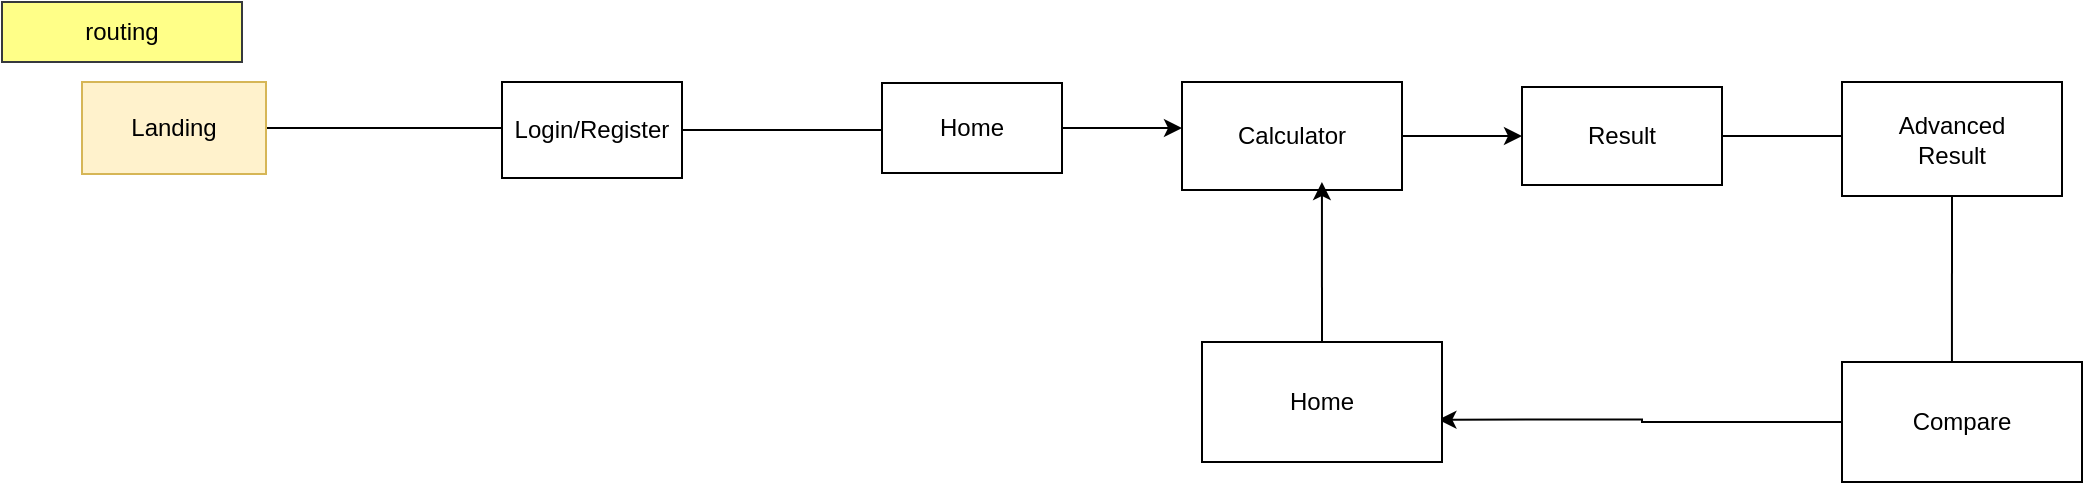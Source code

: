 <mxfile version="14.7.4" type="embed"><diagram id="_7VtWLKAbVYvpr3A8mJ0" name="Page-1"><mxGraphModel dx="1045" dy="525" grid="1" gridSize="10" guides="1" tooltips="1" connect="1" arrows="1" fold="1" page="1" pageScale="1" pageWidth="850" pageHeight="1100" math="0" shadow="0"><root><mxCell id="0"/><mxCell id="1" parent="0"/><mxCell id="11" style="edgeStyle=orthogonalEdgeStyle;rounded=0;orthogonalLoop=1;jettySize=auto;html=1;entryX=0.222;entryY=0.479;entryDx=0;entryDy=0;entryPerimeter=0;" edge="1" parent="1" source="2" target="6"><mxGeometry relative="1" as="geometry"><Array as="points"><mxPoint x="170" y="63"/><mxPoint x="170" y="63"/></Array></mxGeometry></mxCell><mxCell id="2" value="" style="rounded=0;whiteSpace=wrap;html=1;fillColor=#fff2cc;strokeColor=#d6b656;" vertex="1" parent="1"><mxGeometry x="40" y="40" width="92" height="46" as="geometry"/></mxCell><mxCell id="3" value="Landing" style="text;html=1;strokeColor=none;fillColor=none;align=center;verticalAlign=middle;whiteSpace=wrap;rounded=0;" vertex="1" parent="1"><mxGeometry x="66" y="53" width="40" height="20" as="geometry"/></mxCell><mxCell id="4" value="" style="rounded=0;whiteSpace=wrap;html=1;fillColor=#ffff88;strokeColor=#36393d;" vertex="1" parent="1"><mxGeometry width="120" height="30" as="geometry"/></mxCell><mxCell id="5" value="routing" style="text;html=1;strokeColor=none;fillColor=none;align=center;verticalAlign=middle;whiteSpace=wrap;rounded=0;" vertex="1" parent="1"><mxGeometry x="40" y="5" width="40" height="20" as="geometry"/></mxCell><mxCell id="17" style="edgeStyle=orthogonalEdgeStyle;rounded=0;orthogonalLoop=1;jettySize=auto;html=1;entryX=0.222;entryY=0.522;entryDx=0;entryDy=0;entryPerimeter=0;" edge="1" parent="1" source="6" target="13"><mxGeometry relative="1" as="geometry"/></mxCell><mxCell id="6" value="Login/Register" style="rounded=0;whiteSpace=wrap;html=1;" vertex="1" parent="1"><mxGeometry x="250" y="40" width="90" height="48" as="geometry"/></mxCell><mxCell id="15" style="edgeStyle=orthogonalEdgeStyle;rounded=0;orthogonalLoop=1;jettySize=auto;html=1;" edge="1" parent="1" source="13"><mxGeometry relative="1" as="geometry"><mxPoint x="590" y="63" as="targetPoint"/></mxGeometry></mxCell><mxCell id="13" value="Home" style="rounded=0;whiteSpace=wrap;html=1;" vertex="1" parent="1"><mxGeometry x="440" y="40.5" width="90" height="45" as="geometry"/></mxCell><mxCell id="23" style="edgeStyle=orthogonalEdgeStyle;rounded=0;orthogonalLoop=1;jettySize=auto;html=1;" edge="1" parent="1" source="18" target="20"><mxGeometry relative="1" as="geometry"/></mxCell><mxCell id="18" value="Calculator" style="rounded=0;whiteSpace=wrap;html=1;" vertex="1" parent="1"><mxGeometry x="590" y="40" width="110" height="54" as="geometry"/></mxCell><mxCell id="24" style="edgeStyle=orthogonalEdgeStyle;rounded=0;orthogonalLoop=1;jettySize=auto;html=1;" edge="1" parent="1" source="20"><mxGeometry relative="1" as="geometry"><mxPoint x="930" y="67" as="targetPoint"/></mxGeometry></mxCell><mxCell id="20" value="Result" style="rounded=0;whiteSpace=wrap;html=1;" vertex="1" parent="1"><mxGeometry x="760" y="42.5" width="100" height="49" as="geometry"/></mxCell><mxCell id="27" style="edgeStyle=orthogonalEdgeStyle;rounded=0;orthogonalLoop=1;jettySize=auto;html=1;exitX=0.5;exitY=1;exitDx=0;exitDy=0;entryX=0.458;entryY=0.167;entryDx=0;entryDy=0;entryPerimeter=0;" edge="1" parent="1" source="21" target="22"><mxGeometry relative="1" as="geometry"/></mxCell><mxCell id="21" value="Advanced &lt;br&gt;Result" style="rounded=0;whiteSpace=wrap;html=1;" vertex="1" parent="1"><mxGeometry x="920" y="40" width="110" height="57" as="geometry"/></mxCell><mxCell id="29" style="edgeStyle=orthogonalEdgeStyle;rounded=0;orthogonalLoop=1;jettySize=auto;html=1;exitX=0;exitY=0.5;exitDx=0;exitDy=0;entryX=0.985;entryY=0.647;entryDx=0;entryDy=0;entryPerimeter=0;" edge="1" parent="1" source="22" target="28"><mxGeometry relative="1" as="geometry"/></mxCell><mxCell id="22" value="Compare" style="rounded=0;whiteSpace=wrap;html=1;" vertex="1" parent="1"><mxGeometry x="920" y="180" width="120" height="60" as="geometry"/></mxCell><mxCell id="25" style="edgeStyle=orthogonalEdgeStyle;rounded=0;orthogonalLoop=1;jettySize=auto;html=1;exitX=0.5;exitY=1;exitDx=0;exitDy=0;" edge="1" parent="1" source="21" target="21"><mxGeometry relative="1" as="geometry"/></mxCell><mxCell id="30" style="edgeStyle=orthogonalEdgeStyle;rounded=0;orthogonalLoop=1;jettySize=auto;html=1;exitX=0.5;exitY=0;exitDx=0;exitDy=0;entryX=0.636;entryY=0.926;entryDx=0;entryDy=0;entryPerimeter=0;" edge="1" parent="1" source="28" target="18"><mxGeometry relative="1" as="geometry"/></mxCell><mxCell id="28" value="Home" style="rounded=0;whiteSpace=wrap;html=1;" vertex="1" parent="1"><mxGeometry x="600" y="170" width="120" height="60" as="geometry"/></mxCell></root></mxGraphModel></diagram></mxfile>